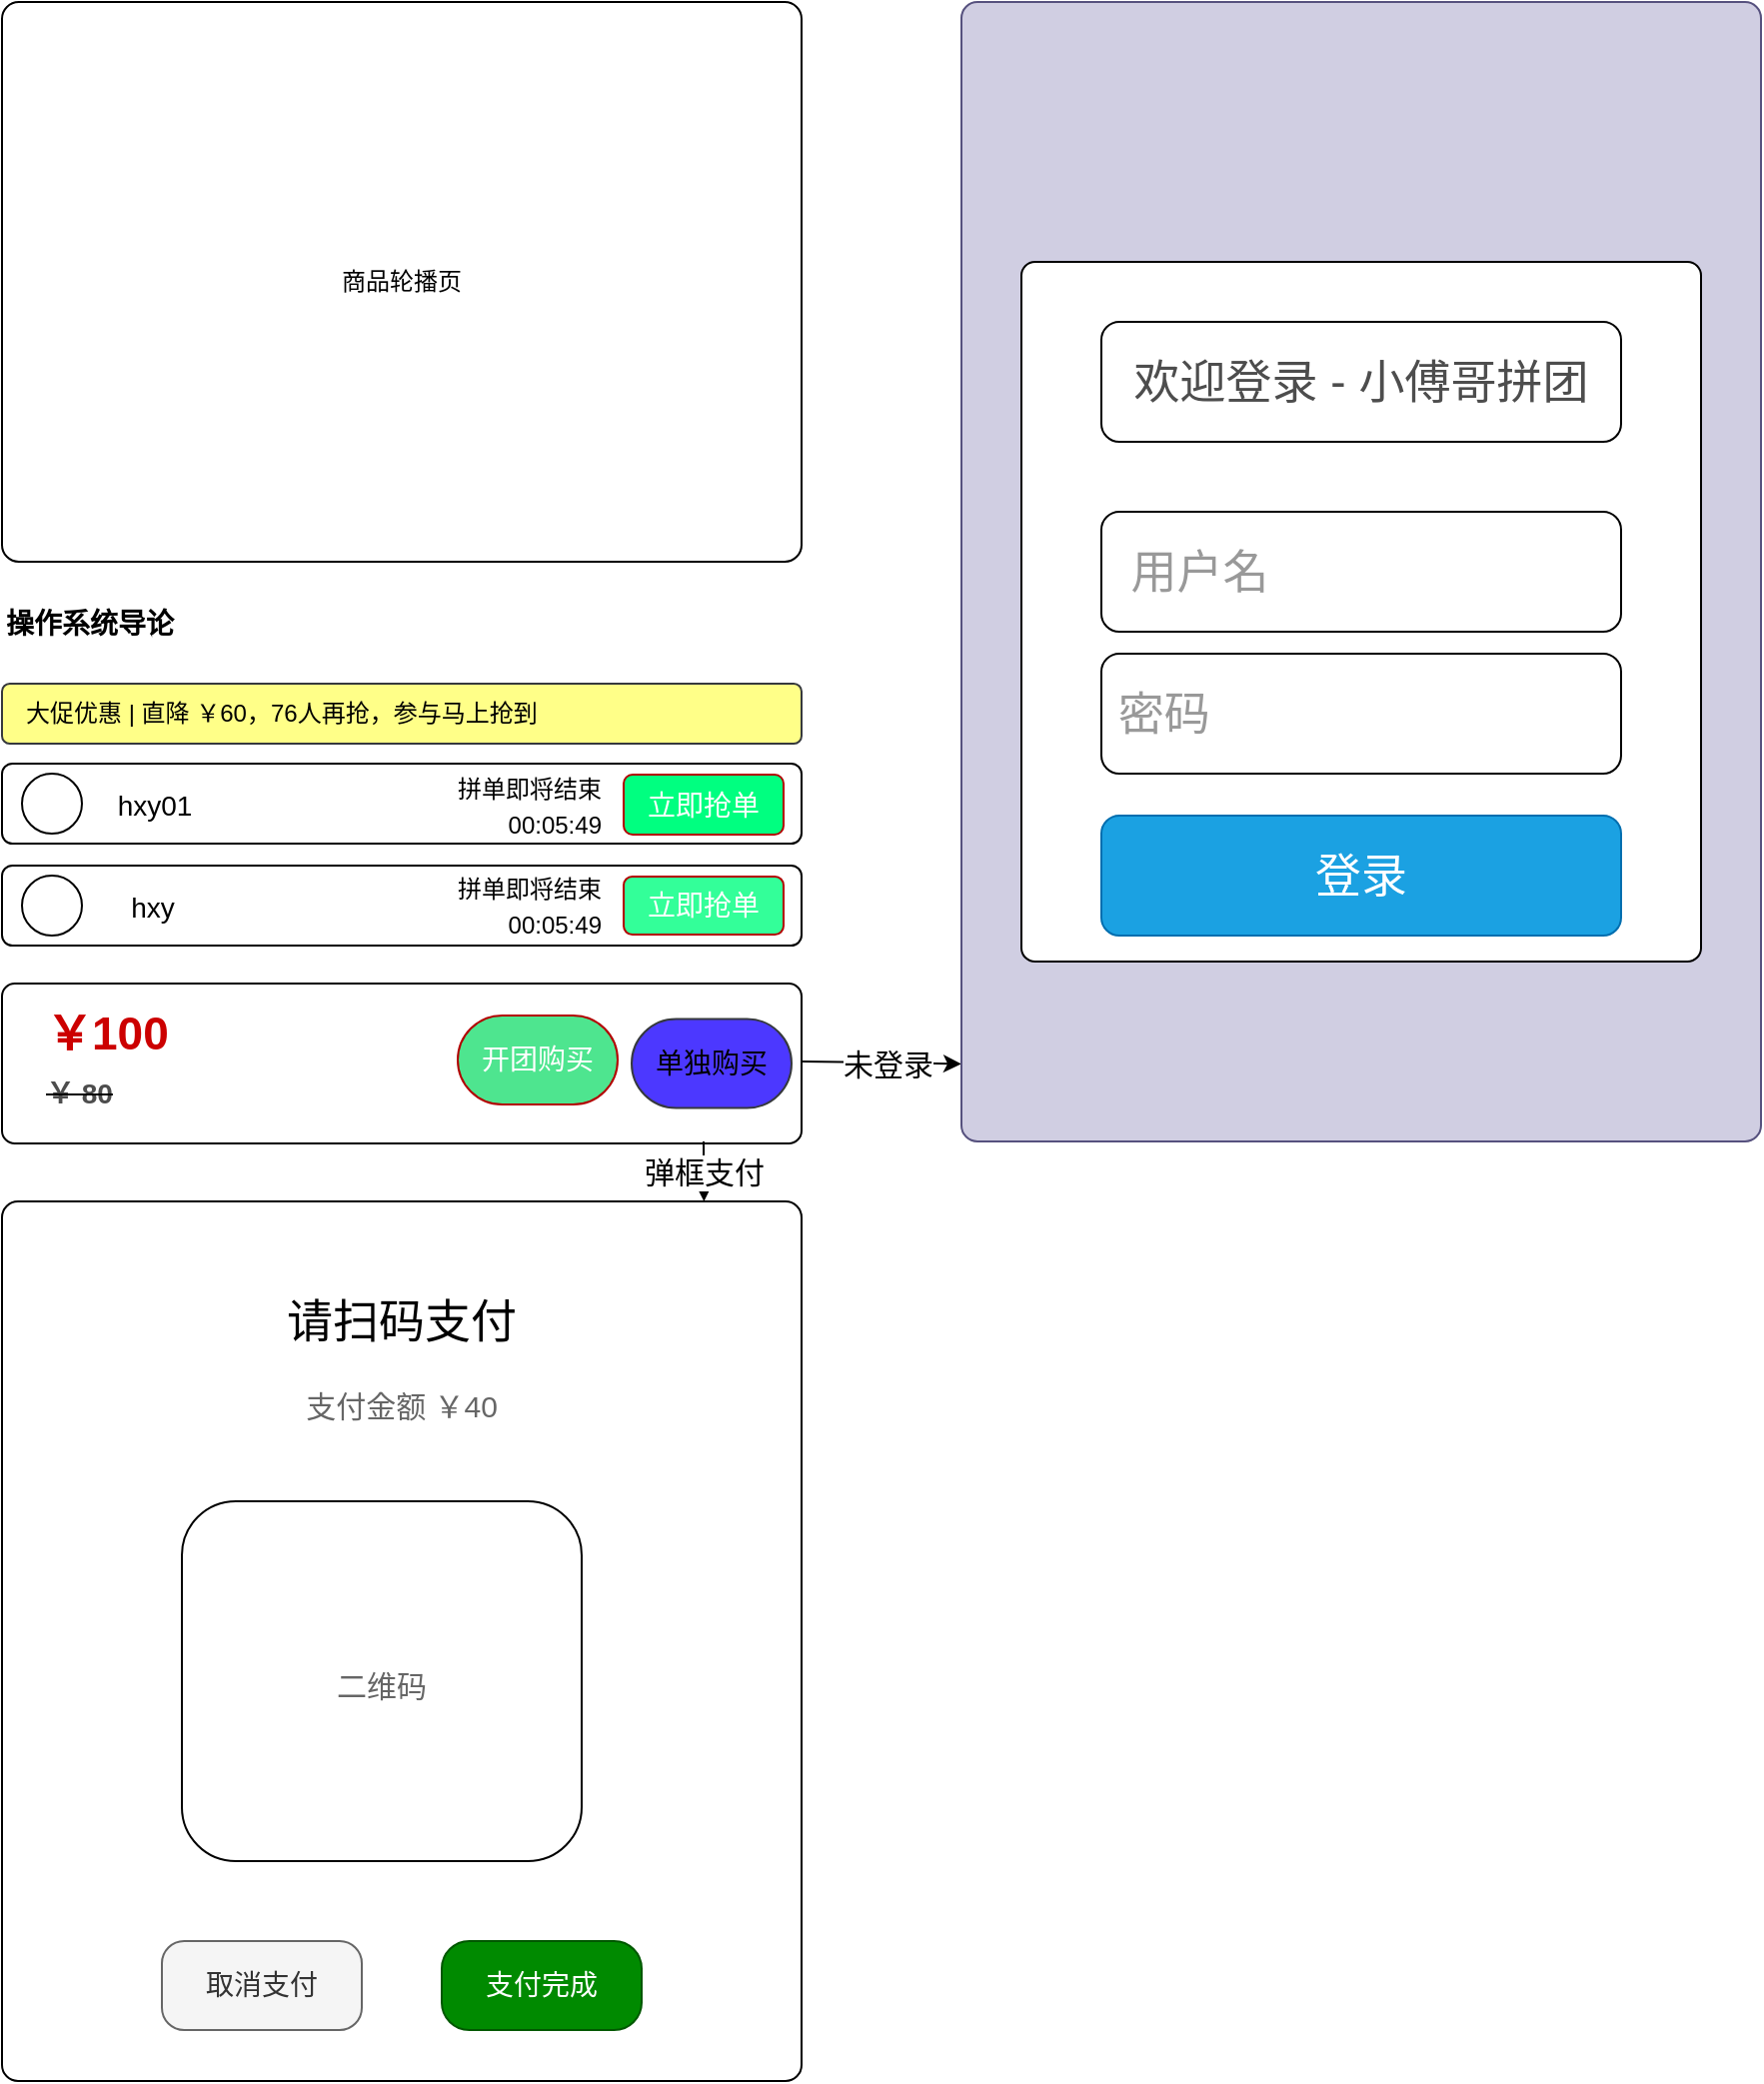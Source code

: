 <mxfile version="20.5.3" type="embed"><diagram id="6PQijgyDfugC4ER-ckgj" name="商品详情页"><mxGraphModel dx="643" dy="591" grid="0" gridSize="10" guides="1" tooltips="1" connect="1" arrows="1" fold="1" page="0" pageScale="1" pageWidth="900" pageHeight="1600" math="0" shadow="0"><root><mxCell id="0"/><mxCell id="1" parent="0"/><mxCell id="rkcu3EZUj1pYs4N78qEw-1" value="商品轮播页" style="rounded=1;whiteSpace=wrap;html=1;arcSize=3;" parent="1" vertex="1"><mxGeometry x="120" y="200" width="400" height="280" as="geometry"/></mxCell><mxCell id="rkcu3EZUj1pYs4N78qEw-3" value="&lt;span style=&quot;font-size: 14px;&quot;&gt;&lt;b&gt;操作系统导论&lt;/b&gt;&lt;/span&gt;" style="rounded=1;whiteSpace=wrap;html=1;align=left;strokeColor=none;" parent="1" vertex="1"><mxGeometry x="120" y="491" width="400" height="40" as="geometry"/></mxCell><mxCell id="rkcu3EZUj1pYs4N78qEw-5" value="" style="rounded=1;whiteSpace=wrap;html=1;arcSize=13;" parent="1" vertex="1"><mxGeometry x="120" y="581" width="400" height="40" as="geometry"/></mxCell><mxCell id="rkcu3EZUj1pYs4N78qEw-6" value="" style="rounded=1;whiteSpace=wrap;html=1;arcSize=13;" parent="1" vertex="1"><mxGeometry x="120" y="632" width="400" height="40" as="geometry"/></mxCell><mxCell id="rkcu3EZUj1pYs4N78qEw-4" value="" style="ellipse;whiteSpace=wrap;html=1;aspect=fixed;fontSize=14;" parent="1" vertex="1"><mxGeometry x="130" y="586" width="30" height="30" as="geometry"/></mxCell><mxCell id="rkcu3EZUj1pYs4N78qEw-7" value="" style="ellipse;whiteSpace=wrap;html=1;aspect=fixed;fontSize=14;" parent="1" vertex="1"><mxGeometry x="130" y="637" width="30" height="30" as="geometry"/></mxCell><mxCell id="rkcu3EZUj1pYs4N78qEw-8" value="立即抢单" style="rounded=1;whiteSpace=wrap;html=1;fontSize=14;fillColor=#00FF80;strokeColor=#B20000;fontColor=#ffffff;" parent="1" vertex="1"><mxGeometry x="431" y="586.5" width="80" height="30" as="geometry"/></mxCell><mxCell id="rkcu3EZUj1pYs4N78qEw-9" value="立即抢单" style="rounded=1;whiteSpace=wrap;html=1;fontSize=14;fillColor=#33FF99;strokeColor=#B20000;fontColor=#ffffff;" parent="1" vertex="1"><mxGeometry x="431" y="637.5" width="80" height="29" as="geometry"/></mxCell><mxCell id="rkcu3EZUj1pYs4N78qEw-10" value="hxy01" style="text;html=1;align=center;verticalAlign=middle;resizable=0;points=[];autosize=1;strokeColor=none;fillColor=none;fontSize=14;" parent="1" vertex="1"><mxGeometry x="168" y="587" width="55" height="29" as="geometry"/></mxCell><mxCell id="rkcu3EZUj1pYs4N78qEw-11" value="hxy" style="text;html=1;align=center;verticalAlign=middle;resizable=0;points=[];autosize=1;strokeColor=none;fillColor=none;fontSize=14;" parent="1" vertex="1"><mxGeometry x="175" y="638" width="40" height="29" as="geometry"/></mxCell><mxCell id="rkcu3EZUj1pYs4N78qEw-12" value="&amp;nbsp; &amp;nbsp;大促优惠 | 直降 ￥60，76人再抢，参与马上抢到" style="rounded=1;whiteSpace=wrap;html=1;arcSize=13;align=left;fillColor=#ffff88;strokeColor=#36393d;" parent="1" vertex="1"><mxGeometry x="120" y="541" width="400" height="30" as="geometry"/></mxCell><mxCell id="rkcu3EZUj1pYs4N78qEw-13" value="&lt;font style=&quot;font-size: 12px;&quot;&gt;拼单即将结束&lt;/font&gt;" style="rounded=1;whiteSpace=wrap;html=1;fontSize=14;fillColor=default;strokeColor=none;align=right;" parent="1" vertex="1"><mxGeometry x="322" y="633" width="100" height="20" as="geometry"/></mxCell><mxCell id="rkcu3EZUj1pYs4N78qEw-14" value="&lt;span style=&quot;font-size: 12px;&quot;&gt;00:05:49&lt;/span&gt;" style="rounded=1;whiteSpace=wrap;html=1;fontSize=14;fillColor=default;strokeColor=none;align=right;" parent="1" vertex="1"><mxGeometry x="322" y="651" width="100" height="20" as="geometry"/></mxCell><mxCell id="rkcu3EZUj1pYs4N78qEw-15" value="&lt;font style=&quot;font-size: 12px;&quot;&gt;拼单即将结束&lt;/font&gt;" style="rounded=1;whiteSpace=wrap;html=1;fontSize=14;fillColor=default;strokeColor=none;align=right;" parent="1" vertex="1"><mxGeometry x="322" y="582.5" width="100" height="20" as="geometry"/></mxCell><mxCell id="rkcu3EZUj1pYs4N78qEw-16" value="&lt;span style=&quot;font-size: 12px;&quot;&gt;00:05:49&lt;/span&gt;" style="rounded=1;whiteSpace=wrap;html=1;fontSize=14;fillColor=default;strokeColor=none;align=right;" parent="1" vertex="1"><mxGeometry x="322" y="600.5" width="100" height="20" as="geometry"/></mxCell><mxCell id="rkcu3EZUj1pYs4N78qEw-18" value="" style="rounded=1;whiteSpace=wrap;html=1;fontSize=12;fillColor=default;arcSize=8;" parent="1" vertex="1"><mxGeometry x="120" y="691" width="400" height="80" as="geometry"/></mxCell><mxCell id="rkcu3EZUj1pYs4N78qEw-19" value="单独购买" style="rounded=1;whiteSpace=wrap;html=1;fontSize=14;fillColor=#4C38FF;strokeColor=#36393d;arcSize=50;" parent="1" vertex="1"><mxGeometry x="435" y="708.75" width="80" height="44.5" as="geometry"/></mxCell><mxCell id="OsgkMpvyyOFpJFWNQCZw-13" style="edgeStyle=orthogonalEdgeStyle;rounded=0;orthogonalLoop=1;jettySize=auto;html=1;entryX=0;entryY=0.932;entryDx=0;entryDy=0;entryPerimeter=0;fontSize=15;fontColor=#666666;" parent="1" target="OsgkMpvyyOFpJFWNQCZw-1" edge="1"><mxGeometry relative="1" as="geometry"><mxPoint x="520" y="730" as="sourcePoint"/></mxGeometry></mxCell><mxCell id="OsgkMpvyyOFpJFWNQCZw-14" value="&lt;font color=&quot;#000000&quot;&gt;未登录&lt;/font&gt;" style="edgeLabel;html=1;align=center;verticalAlign=middle;resizable=0;points=[];fontSize=15;fontColor=#666666;" parent="OsgkMpvyyOFpJFWNQCZw-13" vertex="1" connectable="0"><mxGeometry x="0.067" relative="1" as="geometry"><mxPoint as="offset"/></mxGeometry></mxCell><mxCell id="OsgkMpvyyOFpJFWNQCZw-15" style="edgeStyle=orthogonalEdgeStyle;rounded=0;orthogonalLoop=1;jettySize=auto;html=1;entryX=0.878;entryY=0;entryDx=0;entryDy=0;entryPerimeter=0;fontSize=15;fontColor=#666666;" parent="1" target="OsgkMpvyyOFpJFWNQCZw-7" edge="1"><mxGeometry relative="1" as="geometry"><mxPoint x="471" y="770" as="sourcePoint"/></mxGeometry></mxCell><mxCell id="OsgkMpvyyOFpJFWNQCZw-16" value="&lt;font color=&quot;#000000&quot;&gt;弹框支付&lt;/font&gt;" style="edgeLabel;html=1;align=center;verticalAlign=middle;resizable=0;points=[];fontSize=15;fontColor=#666666;" parent="OsgkMpvyyOFpJFWNQCZw-15" vertex="1" connectable="0"><mxGeometry x="0.082" relative="1" as="geometry"><mxPoint y="-1" as="offset"/></mxGeometry></mxCell><mxCell id="rkcu3EZUj1pYs4N78qEw-20" value="开团购买" style="rounded=1;whiteSpace=wrap;html=1;fontSize=14;fillColor=#4EE58F;strokeColor=#B20000;fontColor=#ffffff;arcSize=50;fillStyle=solid;" parent="1" vertex="1"><mxGeometry x="348" y="707" width="80" height="44.5" as="geometry"/></mxCell><mxCell id="rkcu3EZUj1pYs4N78qEw-21" value="&lt;font color=&quot;#cc0000&quot; style=&quot;font-size: 23px;&quot;&gt;￥100&lt;/font&gt;" style="rounded=1;whiteSpace=wrap;html=1;fontSize=14;fillColor=default;fontStyle=1;align=left;strokeColor=none;" parent="1" vertex="1"><mxGeometry x="140" y="701" width="70" height="30" as="geometry"/></mxCell><mxCell id="rkcu3EZUj1pYs4N78qEw-22" value="&lt;strike&gt;&lt;font color=&quot;#4d4d4d&quot;&gt;￥ 80&lt;/font&gt;&lt;/strike&gt;" style="rounded=1;whiteSpace=wrap;html=1;fontSize=14;fillColor=default;fontStyle=1;align=left;strokeColor=none;" parent="1" vertex="1"><mxGeometry x="140" y="731" width="70" height="30" as="geometry"/></mxCell><mxCell id="OsgkMpvyyOFpJFWNQCZw-1" value="" style="rounded=1;whiteSpace=wrap;html=1;fontSize=23;fillColor=#d0cee2;arcSize=2;strokeColor=#56517e;" parent="1" vertex="1"><mxGeometry x="600" y="200" width="400" height="570" as="geometry"/></mxCell><mxCell id="OsgkMpvyyOFpJFWNQCZw-2" value="" style="rounded=1;whiteSpace=wrap;html=1;fontSize=23;fontColor=#4D4D4D;fillColor=default;arcSize=2;" parent="1" vertex="1"><mxGeometry x="630" y="330" width="340" height="350" as="geometry"/></mxCell><mxCell id="OsgkMpvyyOFpJFWNQCZw-3" value="欢迎登录 - 小傅哥拼团" style="rounded=1;whiteSpace=wrap;html=1;fontSize=23;fontColor=#4D4D4D;fillColor=none;" parent="1" vertex="1"><mxGeometry x="670" y="360" width="260" height="60" as="geometry"/></mxCell><mxCell id="OsgkMpvyyOFpJFWNQCZw-4" value="&lt;font color=&quot;#999999&quot;&gt;&amp;nbsp; 用户名&lt;/font&gt;" style="rounded=1;whiteSpace=wrap;html=1;fontSize=23;fontColor=#4D4D4D;fillColor=none;align=left;" parent="1" vertex="1"><mxGeometry x="670" y="455" width="260" height="60" as="geometry"/></mxCell><mxCell id="OsgkMpvyyOFpJFWNQCZw-5" value="&lt;font color=&quot;#999999&quot;&gt;&amp;nbsp;密码&lt;/font&gt;" style="rounded=1;whiteSpace=wrap;html=1;fontSize=23;fontColor=#4D4D4D;fillColor=none;align=left;" parent="1" vertex="1"><mxGeometry x="670" y="526" width="260" height="60" as="geometry"/></mxCell><mxCell id="OsgkMpvyyOFpJFWNQCZw-6" value="登录" style="rounded=1;whiteSpace=wrap;html=1;fontSize=23;fontColor=#ffffff;fillColor=#1ba1e2;align=center;strokeColor=#006EAF;" parent="1" vertex="1"><mxGeometry x="670" y="607" width="260" height="60" as="geometry"/></mxCell><mxCell id="OsgkMpvyyOFpJFWNQCZw-7" value="" style="rounded=1;whiteSpace=wrap;html=1;fontSize=23;arcSize=2;" parent="1" vertex="1"><mxGeometry x="120" y="800" width="400" height="440" as="geometry"/></mxCell><mxCell id="OsgkMpvyyOFpJFWNQCZw-8" value="&lt;font color=&quot;#000000&quot;&gt;请扫码支付&lt;/font&gt;" style="rounded=1;whiteSpace=wrap;html=1;fontSize=23;fontColor=#FFFFFF;fillColor=none;strokeColor=none;" parent="1" vertex="1"><mxGeometry x="160" y="840" width="320" height="40" as="geometry"/></mxCell><mxCell id="OsgkMpvyyOFpJFWNQCZw-9" value="&lt;font color=&quot;#666666&quot; style=&quot;font-size: 15px;&quot;&gt;支付金额 ￥40&lt;/font&gt;" style="rounded=1;whiteSpace=wrap;html=1;fontSize=23;fontColor=#FFFFFF;fillColor=none;strokeColor=none;" parent="1" vertex="1"><mxGeometry x="160" y="880" width="320" height="40" as="geometry"/></mxCell><mxCell id="OsgkMpvyyOFpJFWNQCZw-10" value="&lt;font color=&quot;#666666&quot;&gt;&lt;span style=&quot;font-size: 15px;&quot;&gt;二维码&lt;/span&gt;&lt;/font&gt;" style="rounded=1;whiteSpace=wrap;html=1;fontSize=23;fontColor=#FFFFFF;fillColor=none;" parent="1" vertex="1"><mxGeometry x="210" y="950" width="200" height="180" as="geometry"/></mxCell><mxCell id="OsgkMpvyyOFpJFWNQCZw-11" value="取消支付" style="rounded=1;whiteSpace=wrap;html=1;fontSize=14;fillColor=#f5f5f5;strokeColor=#666666;arcSize=25;fontColor=#333333;" parent="1" vertex="1"><mxGeometry x="200" y="1170" width="100" height="44.5" as="geometry"/></mxCell><mxCell id="OsgkMpvyyOFpJFWNQCZw-12" value="支付完成" style="rounded=1;whiteSpace=wrap;html=1;fontSize=14;fillColor=#008a00;strokeColor=#005700;fontColor=#ffffff;arcSize=31;" parent="1" vertex="1"><mxGeometry x="340" y="1170" width="100" height="44.5" as="geometry"/></mxCell></root></mxGraphModel></diagram></mxfile>